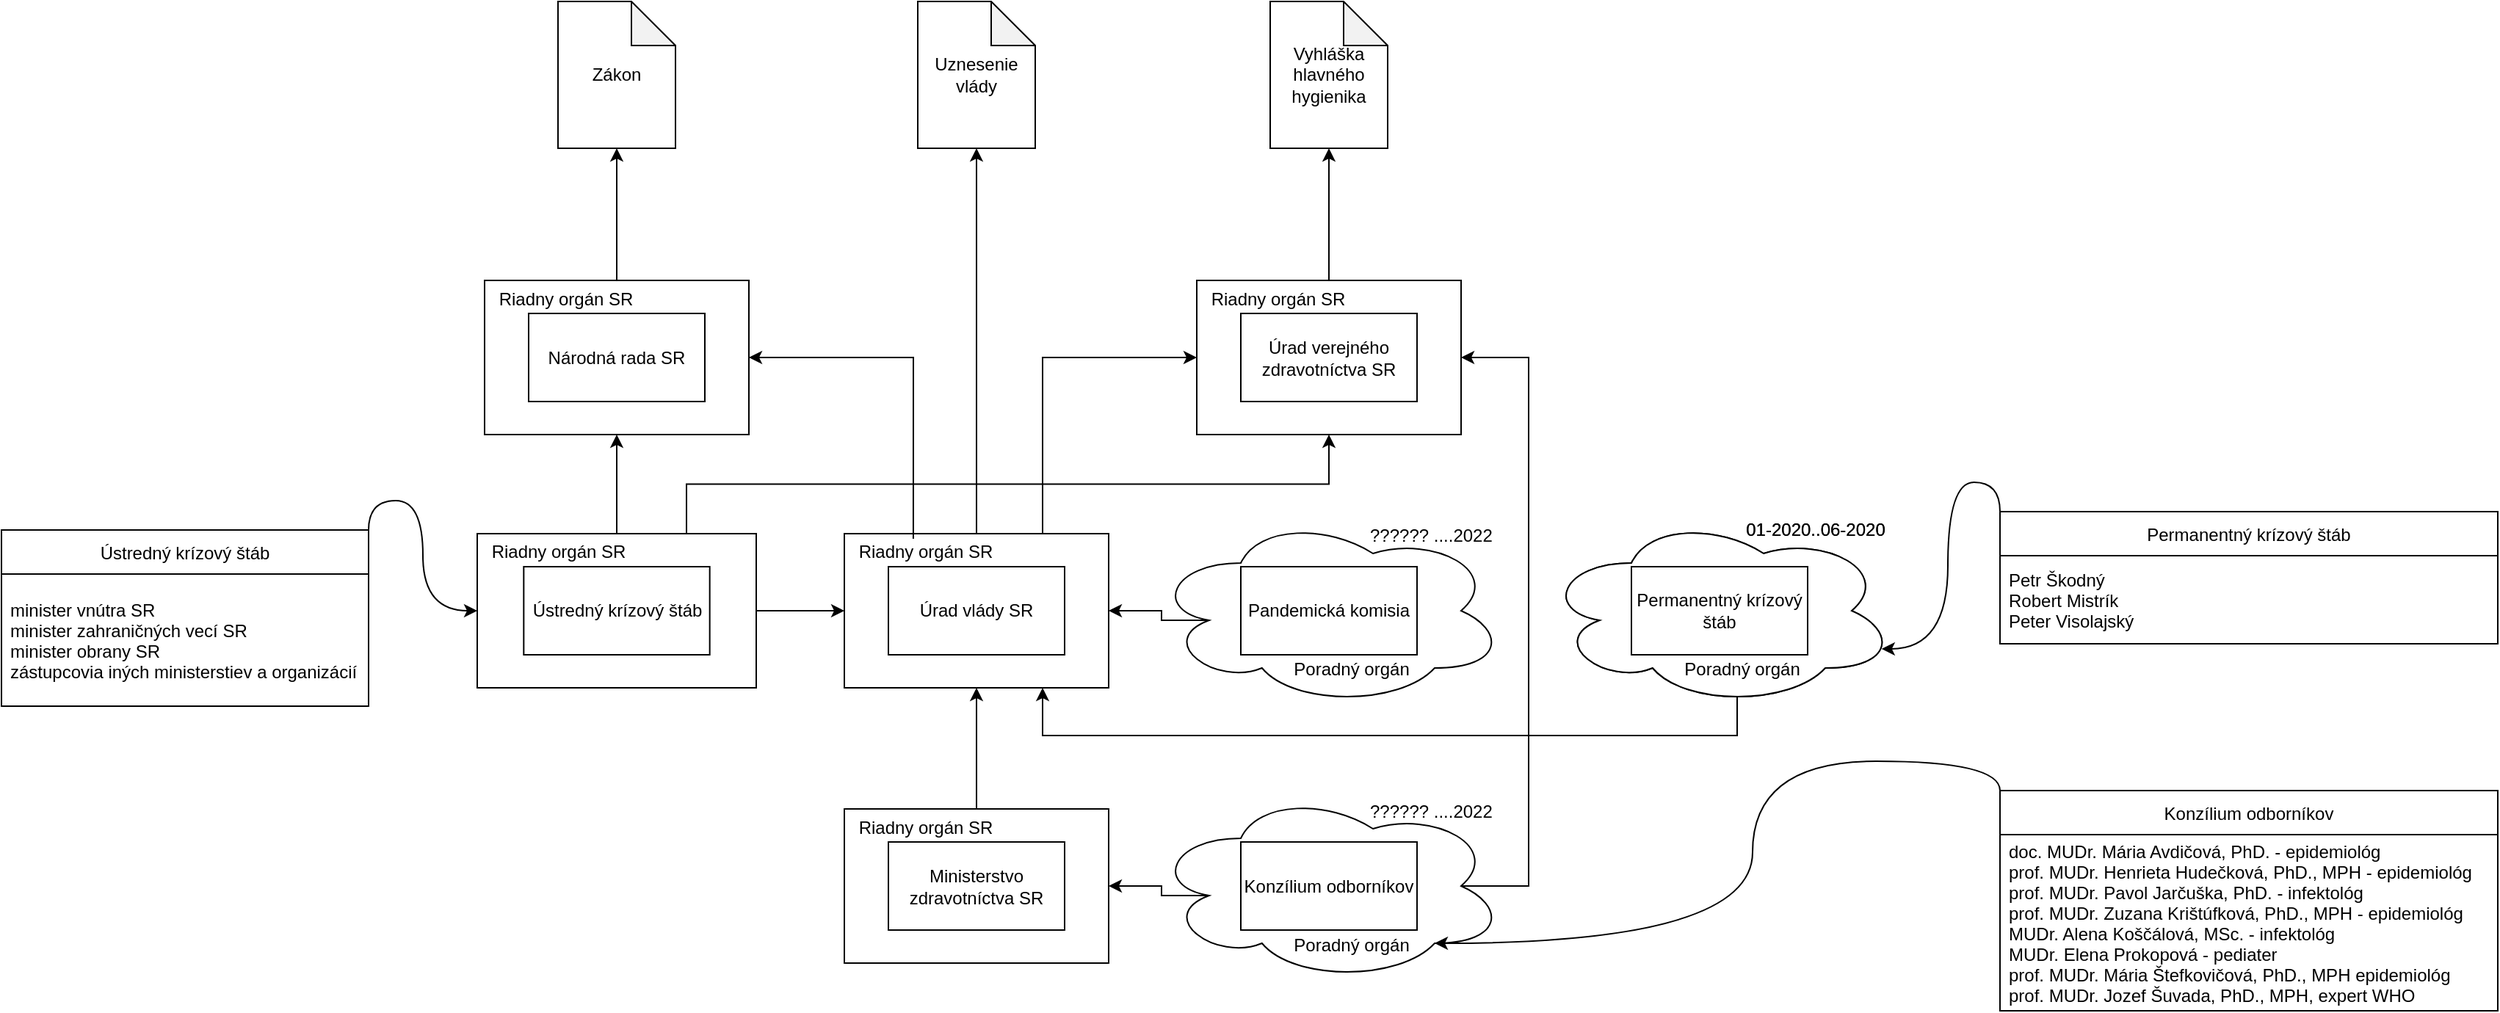 <mxfile version="16.5.2" type="github">
  <diagram id="prtHgNgQTEPvFCAcTncT" name="Page-1">
    <mxGraphModel dx="2889" dy="721" grid="1" gridSize="10" guides="1" tooltips="1" connect="1" arrows="1" fold="1" page="1" pageScale="1" pageWidth="827" pageHeight="1169" math="0" shadow="0">
      <root>
        <mxCell id="0" />
        <mxCell id="1" parent="0" />
        <mxCell id="O-huJamN4KFAZXkcdXTO-73" value="" style="group" parent="1" vertex="1" connectable="0">
          <mxGeometry x="790" y="610" width="240" height="130" as="geometry" />
        </mxCell>
        <mxCell id="O-huJamN4KFAZXkcdXTO-55" value="" style="ellipse;shape=cloud;whiteSpace=wrap;html=1;" parent="O-huJamN4KFAZXkcdXTO-73" vertex="1">
          <mxGeometry width="240" height="130" as="geometry" />
        </mxCell>
        <mxCell id="O-huJamN4KFAZXkcdXTO-58" value="01-2020..06-2020" style="text;html=1;resizable=0;autosize=1;align=center;verticalAlign=middle;points=[];fillColor=none;strokeColor=none;rounded=0;" parent="O-huJamN4KFAZXkcdXTO-73" vertex="1">
          <mxGeometry x="130" width="110" height="20" as="geometry" />
        </mxCell>
        <mxCell id="1GIO7L6-9H1EDn3HfB6s-6" value="" style="group" parent="O-huJamN4KFAZXkcdXTO-73" vertex="1" connectable="0">
          <mxGeometry width="240" height="130" as="geometry" />
        </mxCell>
        <mxCell id="1GIO7L6-9H1EDn3HfB6s-1" value="Permanentný krízový štáb" style="rounded=0;whiteSpace=wrap;html=1;" parent="1GIO7L6-9H1EDn3HfB6s-6" vertex="1">
          <mxGeometry x="60" y="35" width="120" height="60" as="geometry" />
        </mxCell>
        <mxCell id="1GIO7L6-9H1EDn3HfB6s-2" value="Poradný orgán" style="text;html=1;resizable=0;autosize=1;align=center;verticalAlign=middle;points=[];fillColor=none;strokeColor=none;rounded=0;" parent="1GIO7L6-9H1EDn3HfB6s-6" vertex="1">
          <mxGeometry x="90" y="95" width="90" height="20" as="geometry" />
        </mxCell>
        <mxCell id="1GIO7L6-9H1EDn3HfB6s-3" value="" style="group" parent="1GIO7L6-9H1EDn3HfB6s-6" vertex="1" connectable="0">
          <mxGeometry width="240" height="130" as="geometry" />
        </mxCell>
        <mxCell id="1GIO7L6-9H1EDn3HfB6s-4" value="" style="ellipse;shape=cloud;whiteSpace=wrap;html=1;" parent="1GIO7L6-9H1EDn3HfB6s-3" vertex="1">
          <mxGeometry width="240" height="130" as="geometry" />
        </mxCell>
        <mxCell id="1GIO7L6-9H1EDn3HfB6s-5" value="01-2020..06-2020" style="text;html=1;resizable=0;autosize=1;align=center;verticalAlign=middle;points=[];fillColor=none;strokeColor=none;rounded=0;" parent="1GIO7L6-9H1EDn3HfB6s-3" vertex="1">
          <mxGeometry x="130" width="110" height="20" as="geometry" />
        </mxCell>
        <mxCell id="O-huJamN4KFAZXkcdXTO-10" value="" style="group" parent="1" vertex="1" connectable="0">
          <mxGeometry x="314" y="622.5" width="180" height="105" as="geometry" />
        </mxCell>
        <mxCell id="O-huJamN4KFAZXkcdXTO-9" value="" style="group" parent="O-huJamN4KFAZXkcdXTO-10" vertex="1" connectable="0">
          <mxGeometry width="180" height="105" as="geometry" />
        </mxCell>
        <mxCell id="O-huJamN4KFAZXkcdXTO-6" value="" style="rounded=0;whiteSpace=wrap;html=1;" parent="O-huJamN4KFAZXkcdXTO-9" vertex="1">
          <mxGeometry width="180" height="105" as="geometry" />
        </mxCell>
        <mxCell id="O-huJamN4KFAZXkcdXTO-8" value="Riadny orgán SR" style="text;html=1;resizable=0;autosize=1;align=center;verticalAlign=middle;points=[];fillColor=none;strokeColor=none;rounded=0;" parent="O-huJamN4KFAZXkcdXTO-9" vertex="1">
          <mxGeometry y="2.5" width="110" height="20" as="geometry" />
        </mxCell>
        <mxCell id="O-huJamN4KFAZXkcdXTO-5" value="Úrad vlády SR" style="rounded=0;whiteSpace=wrap;html=1;" parent="O-huJamN4KFAZXkcdXTO-10" vertex="1">
          <mxGeometry x="30" y="22.5" width="120" height="60" as="geometry" />
        </mxCell>
        <mxCell id="O-huJamN4KFAZXkcdXTO-12" value="" style="group" parent="1" vertex="1" connectable="0">
          <mxGeometry x="524" y="610" width="240" height="130" as="geometry" />
        </mxCell>
        <mxCell id="O-huJamN4KFAZXkcdXTO-3" value="" style="ellipse;shape=cloud;whiteSpace=wrap;html=1;" parent="O-huJamN4KFAZXkcdXTO-12" vertex="1">
          <mxGeometry width="240" height="130" as="geometry" />
        </mxCell>
        <mxCell id="O-huJamN4KFAZXkcdXTO-4" value="Pandemická komisia" style="rounded=0;whiteSpace=wrap;html=1;" parent="O-huJamN4KFAZXkcdXTO-12" vertex="1">
          <mxGeometry x="60" y="35" width="120" height="60" as="geometry" />
        </mxCell>
        <mxCell id="O-huJamN4KFAZXkcdXTO-11" value="Poradný orgán" style="text;html=1;resizable=0;autosize=1;align=center;verticalAlign=middle;points=[];fillColor=none;strokeColor=none;rounded=0;" parent="O-huJamN4KFAZXkcdXTO-12" vertex="1">
          <mxGeometry x="90" y="95" width="90" height="20" as="geometry" />
        </mxCell>
        <mxCell id="O-huJamN4KFAZXkcdXTO-13" value="" style="group" parent="1" vertex="1" connectable="0">
          <mxGeometry x="64" y="622.5" width="190" height="105" as="geometry" />
        </mxCell>
        <mxCell id="O-huJamN4KFAZXkcdXTO-14" value="" style="group" parent="O-huJamN4KFAZXkcdXTO-13" vertex="1" connectable="0">
          <mxGeometry width="190" height="105" as="geometry" />
        </mxCell>
        <mxCell id="O-huJamN4KFAZXkcdXTO-15" value="" style="rounded=0;whiteSpace=wrap;html=1;" parent="O-huJamN4KFAZXkcdXTO-14" vertex="1">
          <mxGeometry width="190" height="105" as="geometry" />
        </mxCell>
        <mxCell id="O-huJamN4KFAZXkcdXTO-16" value="Riadny orgán SR" style="text;html=1;resizable=0;autosize=1;align=center;verticalAlign=middle;points=[];fillColor=none;strokeColor=none;rounded=0;" parent="O-huJamN4KFAZXkcdXTO-14" vertex="1">
          <mxGeometry y="2.5" width="110" height="20" as="geometry" />
        </mxCell>
        <mxCell id="O-huJamN4KFAZXkcdXTO-17" value="Ústredný krízový štáb" style="rounded=0;whiteSpace=wrap;html=1;" parent="O-huJamN4KFAZXkcdXTO-13" vertex="1">
          <mxGeometry x="31.667" y="22.5" width="126.667" height="60" as="geometry" />
        </mxCell>
        <mxCell id="O-huJamN4KFAZXkcdXTO-19" style="edgeStyle=orthogonalEdgeStyle;rounded=0;orthogonalLoop=1;jettySize=auto;html=1;exitX=1;exitY=0.5;exitDx=0;exitDy=0;entryX=0;entryY=0.5;entryDx=0;entryDy=0;" parent="1" source="O-huJamN4KFAZXkcdXTO-15" target="O-huJamN4KFAZXkcdXTO-6" edge="1">
          <mxGeometry relative="1" as="geometry" />
        </mxCell>
        <mxCell id="O-huJamN4KFAZXkcdXTO-20" style="edgeStyle=orthogonalEdgeStyle;rounded=0;orthogonalLoop=1;jettySize=auto;html=1;exitX=0.16;exitY=0.55;exitDx=0;exitDy=0;exitPerimeter=0;" parent="1" source="O-huJamN4KFAZXkcdXTO-3" target="O-huJamN4KFAZXkcdXTO-6" edge="1">
          <mxGeometry relative="1" as="geometry">
            <Array as="points">
              <mxPoint x="530" y="682" />
              <mxPoint x="530" y="675" />
            </Array>
          </mxGeometry>
        </mxCell>
        <mxCell id="O-huJamN4KFAZXkcdXTO-21" value="" style="group" parent="1" vertex="1" connectable="0">
          <mxGeometry x="314" y="810" width="180" height="105" as="geometry" />
        </mxCell>
        <mxCell id="O-huJamN4KFAZXkcdXTO-22" value="" style="group" parent="O-huJamN4KFAZXkcdXTO-21" vertex="1" connectable="0">
          <mxGeometry width="180" height="105" as="geometry" />
        </mxCell>
        <mxCell id="O-huJamN4KFAZXkcdXTO-23" value="" style="rounded=0;whiteSpace=wrap;html=1;" parent="O-huJamN4KFAZXkcdXTO-22" vertex="1">
          <mxGeometry width="180" height="105" as="geometry" />
        </mxCell>
        <mxCell id="O-huJamN4KFAZXkcdXTO-24" value="Riadny orgán SR" style="text;html=1;resizable=0;autosize=1;align=center;verticalAlign=middle;points=[];fillColor=none;strokeColor=none;rounded=0;" parent="O-huJamN4KFAZXkcdXTO-22" vertex="1">
          <mxGeometry y="2.5" width="110" height="20" as="geometry" />
        </mxCell>
        <mxCell id="O-huJamN4KFAZXkcdXTO-25" value="Ministerstvo zdravotníctva SR" style="rounded=0;whiteSpace=wrap;html=1;" parent="O-huJamN4KFAZXkcdXTO-21" vertex="1">
          <mxGeometry x="30" y="22.5" width="120" height="60" as="geometry" />
        </mxCell>
        <mxCell id="O-huJamN4KFAZXkcdXTO-26" style="edgeStyle=orthogonalEdgeStyle;rounded=0;orthogonalLoop=1;jettySize=auto;html=1;exitX=0.5;exitY=0;exitDx=0;exitDy=0;entryX=0.5;entryY=1;entryDx=0;entryDy=0;" parent="1" source="O-huJamN4KFAZXkcdXTO-23" target="O-huJamN4KFAZXkcdXTO-6" edge="1">
          <mxGeometry relative="1" as="geometry" />
        </mxCell>
        <mxCell id="O-huJamN4KFAZXkcdXTO-27" value="" style="group" parent="1" vertex="1" connectable="0">
          <mxGeometry x="524" y="797.5" width="256" height="130" as="geometry" />
        </mxCell>
        <mxCell id="O-huJamN4KFAZXkcdXTO-28" value="" style="ellipse;shape=cloud;whiteSpace=wrap;html=1;" parent="O-huJamN4KFAZXkcdXTO-27" vertex="1">
          <mxGeometry width="240" height="130" as="geometry" />
        </mxCell>
        <mxCell id="O-huJamN4KFAZXkcdXTO-29" value="Konzílium odborníkov" style="rounded=0;whiteSpace=wrap;html=1;" parent="O-huJamN4KFAZXkcdXTO-27" vertex="1">
          <mxGeometry x="60" y="35" width="120" height="60" as="geometry" />
        </mxCell>
        <mxCell id="O-huJamN4KFAZXkcdXTO-30" value="Poradný orgán" style="text;html=1;resizable=0;autosize=1;align=center;verticalAlign=middle;points=[];fillColor=none;strokeColor=none;rounded=0;" parent="O-huJamN4KFAZXkcdXTO-27" vertex="1">
          <mxGeometry x="90" y="95" width="90" height="20" as="geometry" />
        </mxCell>
        <mxCell id="O-huJamN4KFAZXkcdXTO-74" value="&lt;div style=&quot;text-align: center&quot;&gt;&lt;span&gt;&lt;font face=&quot;helvetica&quot;&gt;?????? ....2022&lt;/font&gt;&lt;/span&gt;&lt;/div&gt;" style="text;whiteSpace=wrap;html=1;" parent="O-huJamN4KFAZXkcdXTO-27" vertex="1">
          <mxGeometry x="146" width="120" height="30" as="geometry" />
        </mxCell>
        <mxCell id="O-huJamN4KFAZXkcdXTO-31" style="edgeStyle=orthogonalEdgeStyle;rounded=0;orthogonalLoop=1;jettySize=auto;html=1;exitX=0.16;exitY=0.55;exitDx=0;exitDy=0;entryX=1;entryY=0.5;entryDx=0;entryDy=0;exitPerimeter=0;" parent="1" source="O-huJamN4KFAZXkcdXTO-28" target="O-huJamN4KFAZXkcdXTO-23" edge="1">
          <mxGeometry relative="1" as="geometry">
            <Array as="points">
              <mxPoint x="530" y="869" />
              <mxPoint x="530" y="863" />
            </Array>
          </mxGeometry>
        </mxCell>
        <mxCell id="O-huJamN4KFAZXkcdXTO-33" value="" style="group" parent="1" vertex="1" connectable="0">
          <mxGeometry x="69" y="450" width="180" height="105" as="geometry" />
        </mxCell>
        <mxCell id="O-huJamN4KFAZXkcdXTO-34" value="" style="group" parent="O-huJamN4KFAZXkcdXTO-33" vertex="1" connectable="0">
          <mxGeometry width="180" height="105" as="geometry" />
        </mxCell>
        <mxCell id="O-huJamN4KFAZXkcdXTO-35" value="" style="rounded=0;whiteSpace=wrap;html=1;" parent="O-huJamN4KFAZXkcdXTO-34" vertex="1">
          <mxGeometry width="180" height="105" as="geometry" />
        </mxCell>
        <mxCell id="O-huJamN4KFAZXkcdXTO-36" value="Riadny orgán SR" style="text;html=1;resizable=0;autosize=1;align=center;verticalAlign=middle;points=[];fillColor=none;strokeColor=none;rounded=0;" parent="O-huJamN4KFAZXkcdXTO-34" vertex="1">
          <mxGeometry y="2.5" width="110" height="20" as="geometry" />
        </mxCell>
        <mxCell id="O-huJamN4KFAZXkcdXTO-37" value="Národná rada SR" style="rounded=0;whiteSpace=wrap;html=1;" parent="O-huJamN4KFAZXkcdXTO-33" vertex="1">
          <mxGeometry x="30" y="22.5" width="120" height="60" as="geometry" />
        </mxCell>
        <mxCell id="O-huJamN4KFAZXkcdXTO-38" value="" style="group" parent="1" vertex="1" connectable="0">
          <mxGeometry x="554" y="450" width="180" height="105" as="geometry" />
        </mxCell>
        <mxCell id="O-huJamN4KFAZXkcdXTO-39" value="" style="group" parent="O-huJamN4KFAZXkcdXTO-38" vertex="1" connectable="0">
          <mxGeometry width="180" height="105" as="geometry" />
        </mxCell>
        <mxCell id="O-huJamN4KFAZXkcdXTO-40" value="" style="rounded=0;whiteSpace=wrap;html=1;" parent="O-huJamN4KFAZXkcdXTO-39" vertex="1">
          <mxGeometry width="180" height="105" as="geometry" />
        </mxCell>
        <mxCell id="O-huJamN4KFAZXkcdXTO-41" value="Riadny orgán SR" style="text;html=1;resizable=0;autosize=1;align=center;verticalAlign=middle;points=[];fillColor=none;strokeColor=none;rounded=0;" parent="O-huJamN4KFAZXkcdXTO-39" vertex="1">
          <mxGeometry y="2.5" width="110" height="20" as="geometry" />
        </mxCell>
        <mxCell id="O-huJamN4KFAZXkcdXTO-42" value="Úrad verejného zdravotníctva SR" style="rounded=0;whiteSpace=wrap;html=1;" parent="O-huJamN4KFAZXkcdXTO-38" vertex="1">
          <mxGeometry x="30" y="22.5" width="120" height="60" as="geometry" />
        </mxCell>
        <mxCell id="O-huJamN4KFAZXkcdXTO-43" value="Zákon" style="shape=note;whiteSpace=wrap;html=1;backgroundOutline=1;darkOpacity=0.05;" parent="1" vertex="1">
          <mxGeometry x="119" y="260" width="80" height="100" as="geometry" />
        </mxCell>
        <mxCell id="O-huJamN4KFAZXkcdXTO-44" value="Vyhláška hlavného hygienika" style="shape=note;whiteSpace=wrap;html=1;backgroundOutline=1;darkOpacity=0.05;" parent="1" vertex="1">
          <mxGeometry x="604" y="260" width="80" height="100" as="geometry" />
        </mxCell>
        <mxCell id="O-huJamN4KFAZXkcdXTO-45" value="Uznesenie vlády" style="shape=note;whiteSpace=wrap;html=1;backgroundOutline=1;darkOpacity=0.05;" parent="1" vertex="1">
          <mxGeometry x="364" y="260" width="80" height="100" as="geometry" />
        </mxCell>
        <mxCell id="O-huJamN4KFAZXkcdXTO-47" style="edgeStyle=orthogonalEdgeStyle;rounded=0;orthogonalLoop=1;jettySize=auto;html=1;exitX=0.5;exitY=0;exitDx=0;exitDy=0;entryX=0.5;entryY=1;entryDx=0;entryDy=0;entryPerimeter=0;" parent="1" source="O-huJamN4KFAZXkcdXTO-6" target="O-huJamN4KFAZXkcdXTO-45" edge="1">
          <mxGeometry relative="1" as="geometry" />
        </mxCell>
        <mxCell id="O-huJamN4KFAZXkcdXTO-48" style="edgeStyle=orthogonalEdgeStyle;rounded=0;orthogonalLoop=1;jettySize=auto;html=1;entryX=1;entryY=0.5;entryDx=0;entryDy=0;exitX=0.427;exitY=0.05;exitDx=0;exitDy=0;exitPerimeter=0;" parent="1" source="O-huJamN4KFAZXkcdXTO-8" target="O-huJamN4KFAZXkcdXTO-35" edge="1">
          <mxGeometry relative="1" as="geometry" />
        </mxCell>
        <mxCell id="O-huJamN4KFAZXkcdXTO-50" style="edgeStyle=orthogonalEdgeStyle;rounded=0;orthogonalLoop=1;jettySize=auto;html=1;entryX=0.5;entryY=1;entryDx=0;entryDy=0;entryPerimeter=0;" parent="1" source="O-huJamN4KFAZXkcdXTO-35" target="O-huJamN4KFAZXkcdXTO-43" edge="1">
          <mxGeometry relative="1" as="geometry" />
        </mxCell>
        <mxCell id="O-huJamN4KFAZXkcdXTO-52" style="edgeStyle=orthogonalEdgeStyle;rounded=0;orthogonalLoop=1;jettySize=auto;html=1;exitX=0.75;exitY=0;exitDx=0;exitDy=0;entryX=0;entryY=0.5;entryDx=0;entryDy=0;" parent="1" source="O-huJamN4KFAZXkcdXTO-6" target="O-huJamN4KFAZXkcdXTO-40" edge="1">
          <mxGeometry relative="1" as="geometry" />
        </mxCell>
        <mxCell id="O-huJamN4KFAZXkcdXTO-53" style="edgeStyle=orthogonalEdgeStyle;rounded=0;orthogonalLoop=1;jettySize=auto;html=1;exitX=0.5;exitY=0;exitDx=0;exitDy=0;entryX=0.5;entryY=1;entryDx=0;entryDy=0;entryPerimeter=0;" parent="1" source="O-huJamN4KFAZXkcdXTO-40" target="O-huJamN4KFAZXkcdXTO-44" edge="1">
          <mxGeometry relative="1" as="geometry" />
        </mxCell>
        <mxCell id="O-huJamN4KFAZXkcdXTO-59" style="edgeStyle=orthogonalEdgeStyle;rounded=0;orthogonalLoop=1;jettySize=auto;html=1;exitX=0.55;exitY=0.95;exitDx=0;exitDy=0;exitPerimeter=0;entryX=0.75;entryY=1;entryDx=0;entryDy=0;" parent="1" source="O-huJamN4KFAZXkcdXTO-55" target="O-huJamN4KFAZXkcdXTO-6" edge="1">
          <mxGeometry relative="1" as="geometry">
            <Array as="points">
              <mxPoint x="922" y="760" />
              <mxPoint x="449" y="760" />
            </Array>
          </mxGeometry>
        </mxCell>
        <mxCell id="O-huJamN4KFAZXkcdXTO-64" style="edgeStyle=orthogonalEdgeStyle;curved=1;rounded=0;orthogonalLoop=1;jettySize=auto;html=1;exitX=0;exitY=0;exitDx=0;exitDy=0;entryX=0.96;entryY=0.7;entryDx=0;entryDy=0;entryPerimeter=0;" parent="1" source="O-huJamN4KFAZXkcdXTO-60" target="O-huJamN4KFAZXkcdXTO-55" edge="1">
          <mxGeometry relative="1" as="geometry" />
        </mxCell>
        <mxCell id="O-huJamN4KFAZXkcdXTO-60" value="Permanentný krízový štáb" style="swimlane;fontStyle=0;childLayout=stackLayout;horizontal=1;startSize=30;horizontalStack=0;resizeParent=1;resizeParentMax=0;resizeLast=0;collapsible=1;marginBottom=0;" parent="1" vertex="1">
          <mxGeometry x="1101" y="607.5" width="339" height="90" as="geometry" />
        </mxCell>
        <mxCell id="O-huJamN4KFAZXkcdXTO-61" value="Petr Škodný&#xa;Robert Mistrík&#xa;Peter Visolajský" style="text;strokeColor=none;fillColor=none;align=left;verticalAlign=middle;spacingLeft=4;spacingRight=4;overflow=hidden;points=[[0,0.5],[1,0.5]];portConstraint=eastwest;rotatable=0;" parent="O-huJamN4KFAZXkcdXTO-60" vertex="1">
          <mxGeometry y="30" width="339" height="60" as="geometry" />
        </mxCell>
        <mxCell id="O-huJamN4KFAZXkcdXTO-65" value="Konzílium odborníkov" style="swimlane;fontStyle=0;childLayout=stackLayout;horizontal=1;startSize=30;horizontalStack=0;resizeParent=1;resizeParentMax=0;resizeLast=0;collapsible=1;marginBottom=0;" parent="1" vertex="1">
          <mxGeometry x="1101" y="797.5" width="339" height="150" as="geometry" />
        </mxCell>
        <mxCell id="O-huJamN4KFAZXkcdXTO-66" value="doc. MUDr. Mária Avdičová, PhD. - epidemiológ&#xa;prof. MUDr. Henrieta Hudečková, PhD., MPH - epidemiológ&#xa;prof. MUDr. Pavol Jarčuška, PhD. - infektológ&#xa;prof. MUDr. Zuzana Krištúfková, PhD., MPH - epidemiológ&#xa;MUDr. Alena Koščálová, MSc. - infektológ&#xa;MUDr. Elena Prokopová - pediater&#xa;prof. MUDr. Mária Štefkovičová, PhD., MPH epidemiológ&#xa;prof. MUDr. Jozef Šuvada, PhD., MPH, expert WHO" style="text;strokeColor=none;fillColor=none;align=left;verticalAlign=middle;spacingLeft=4;spacingRight=4;overflow=hidden;points=[[0,0.5],[1,0.5]];portConstraint=eastwest;rotatable=0;" parent="O-huJamN4KFAZXkcdXTO-65" vertex="1">
          <mxGeometry y="30" width="339" height="120" as="geometry" />
        </mxCell>
        <mxCell id="O-huJamN4KFAZXkcdXTO-72" style="edgeStyle=orthogonalEdgeStyle;rounded=0;orthogonalLoop=1;jettySize=auto;html=1;exitX=0;exitY=0;exitDx=0;exitDy=0;entryX=0.8;entryY=0.8;entryDx=0;entryDy=0;entryPerimeter=0;curved=1;" parent="1" source="O-huJamN4KFAZXkcdXTO-65" target="O-huJamN4KFAZXkcdXTO-28" edge="1">
          <mxGeometry relative="1" as="geometry" />
        </mxCell>
        <mxCell id="O-huJamN4KFAZXkcdXTO-75" value="&lt;div style=&quot;text-align: center&quot;&gt;&lt;span&gt;&lt;font face=&quot;helvetica&quot;&gt;?????? ....2022&lt;/font&gt;&lt;/span&gt;&lt;/div&gt;" style="text;whiteSpace=wrap;html=1;" parent="1" vertex="1">
          <mxGeometry x="670" y="610" width="120" height="30" as="geometry" />
        </mxCell>
        <mxCell id="O-huJamN4KFAZXkcdXTO-56" value="Permanentný krízový štáb" style="rounded=0;whiteSpace=wrap;html=1;" parent="1" vertex="1">
          <mxGeometry x="850" y="645" width="120" height="60" as="geometry" />
        </mxCell>
        <mxCell id="O-huJamN4KFAZXkcdXTO-57" value="Poradný orgán" style="text;html=1;resizable=0;autosize=1;align=center;verticalAlign=middle;points=[];fillColor=none;strokeColor=none;rounded=0;" parent="1" vertex="1">
          <mxGeometry x="880" y="705" width="90" height="20" as="geometry" />
        </mxCell>
        <mxCell id="Pk2AtxekJEOgL15Q96yd-5" style="edgeStyle=orthogonalEdgeStyle;curved=1;rounded=0;orthogonalLoop=1;jettySize=auto;html=1;exitX=1;exitY=0;exitDx=0;exitDy=0;entryX=0;entryY=0.5;entryDx=0;entryDy=0;" edge="1" parent="1" source="Pk2AtxekJEOgL15Q96yd-1" target="O-huJamN4KFAZXkcdXTO-15">
          <mxGeometry relative="1" as="geometry" />
        </mxCell>
        <mxCell id="Pk2AtxekJEOgL15Q96yd-1" value="Ústredný krízový štáb" style="swimlane;fontStyle=0;childLayout=stackLayout;horizontal=1;startSize=30;horizontalStack=0;resizeParent=1;resizeParentMax=0;resizeLast=0;collapsible=1;marginBottom=0;" vertex="1" parent="1">
          <mxGeometry x="-260" y="620" width="250" height="120" as="geometry" />
        </mxCell>
        <mxCell id="Pk2AtxekJEOgL15Q96yd-2" value="minister vnútra SR&#xa;minister zahraničných vecí SR&#xa;minister obrany SR&#xa;zástupcovia iných ministerstiev a organizácií" style="text;strokeColor=none;fillColor=none;align=left;verticalAlign=middle;spacingLeft=4;spacingRight=4;overflow=hidden;points=[[0,0.5],[1,0.5]];portConstraint=eastwest;rotatable=0;" vertex="1" parent="Pk2AtxekJEOgL15Q96yd-1">
          <mxGeometry y="30" width="250" height="90" as="geometry" />
        </mxCell>
        <mxCell id="Pk2AtxekJEOgL15Q96yd-8" style="edgeStyle=orthogonalEdgeStyle;curved=1;rounded=0;orthogonalLoop=1;jettySize=auto;html=1;exitX=0.5;exitY=0;exitDx=0;exitDy=0;entryX=0.5;entryY=1;entryDx=0;entryDy=0;" edge="1" parent="1" source="O-huJamN4KFAZXkcdXTO-15" target="O-huJamN4KFAZXkcdXTO-35">
          <mxGeometry relative="1" as="geometry">
            <mxPoint x="159" y="620" as="sourcePoint" />
          </mxGeometry>
        </mxCell>
        <mxCell id="Pk2AtxekJEOgL15Q96yd-11" style="edgeStyle=orthogonalEdgeStyle;rounded=0;orthogonalLoop=1;jettySize=auto;html=1;exitX=0.75;exitY=0;exitDx=0;exitDy=0;entryX=0.5;entryY=1;entryDx=0;entryDy=0;" edge="1" parent="1" source="O-huJamN4KFAZXkcdXTO-15" target="O-huJamN4KFAZXkcdXTO-40">
          <mxGeometry relative="1" as="geometry" />
        </mxCell>
        <mxCell id="Pk2AtxekJEOgL15Q96yd-12" style="edgeStyle=orthogonalEdgeStyle;rounded=0;orthogonalLoop=1;jettySize=auto;html=1;exitX=0.875;exitY=0.5;exitDx=0;exitDy=0;entryX=1;entryY=0.5;entryDx=0;entryDy=0;exitPerimeter=0;" edge="1" parent="1" source="O-huJamN4KFAZXkcdXTO-28" target="O-huJamN4KFAZXkcdXTO-40">
          <mxGeometry relative="1" as="geometry">
            <Array as="points">
              <mxPoint x="780" y="863" />
              <mxPoint x="780" y="503" />
            </Array>
          </mxGeometry>
        </mxCell>
      </root>
    </mxGraphModel>
  </diagram>
</mxfile>
